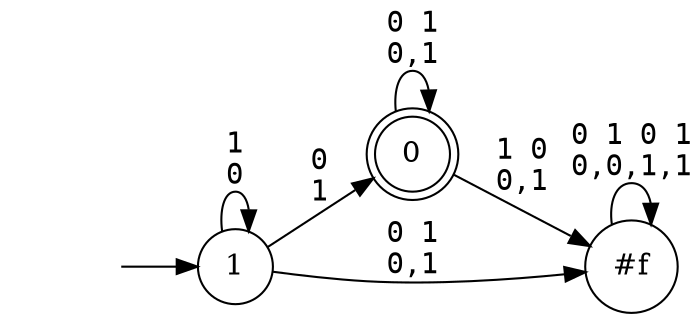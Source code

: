 digraph G {
rankdir="LR";edge[fontname=Courier];
node[shape=circle];
"#entry#"[shape=none label=""];
"0"[shape=doublecircle];
"#entry#"->"1"
"1"->"#f"[label="0 1\n0,1"];
"1"->"1"[label="1\n0"];
"1"->"0"[label="0\n1"];
"#f"->"#f"[label="0 1 0 1\n0,0,1,1"];
"0"->"0"[label="0 1\n0,1"];
"0"->"#f"[label="1 0\n0,1"];
}
